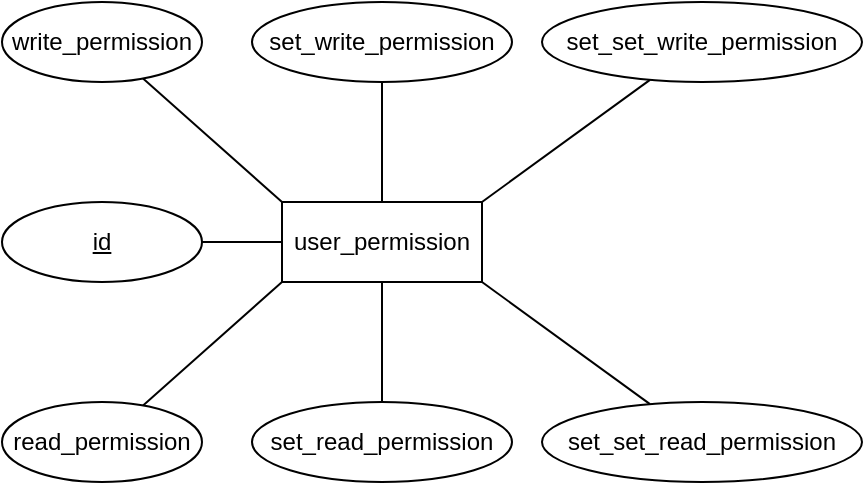 <mxfile>
    <diagram id="WZbkqMxAmHWfLidrMxEo" name="Page-1">
        <mxGraphModel dx="1200" dy="907" grid="1" gridSize="10" guides="1" tooltips="1" connect="1" arrows="1" fold="1" page="1" pageScale="1" pageWidth="850" pageHeight="1100" math="0" shadow="0">
            <root>
                <mxCell id="0"/>
                <mxCell id="1" parent="0"/>
                <mxCell id="2" value="user_permission" style="whiteSpace=wrap;html=1;align=center;" vertex="1" parent="1">
                    <mxGeometry x="240" y="280" width="100" height="40" as="geometry"/>
                </mxCell>
                <mxCell id="4" style="edgeStyle=none;html=1;entryX=0;entryY=0.5;entryDx=0;entryDy=0;endArrow=none;endFill=0;" edge="1" parent="1" source="3" target="2">
                    <mxGeometry relative="1" as="geometry"/>
                </mxCell>
                <mxCell id="3" value="id" style="ellipse;whiteSpace=wrap;html=1;align=center;fontStyle=4;" vertex="1" parent="1">
                    <mxGeometry x="100" y="280" width="100" height="40" as="geometry"/>
                </mxCell>
                <mxCell id="6" style="edgeStyle=none;html=1;entryX=0;entryY=0;entryDx=0;entryDy=0;endArrow=none;endFill=0;" edge="1" parent="1" source="5" target="2">
                    <mxGeometry relative="1" as="geometry"/>
                </mxCell>
                <mxCell id="5" value="write_permission" style="ellipse;whiteSpace=wrap;html=1;align=center;" vertex="1" parent="1">
                    <mxGeometry x="100" y="180" width="100" height="40" as="geometry"/>
                </mxCell>
                <mxCell id="8" style="edgeStyle=none;html=1;entryX=0.5;entryY=0;entryDx=0;entryDy=0;endArrow=none;endFill=0;" edge="1" parent="1" source="7" target="2">
                    <mxGeometry relative="1" as="geometry"/>
                </mxCell>
                <mxCell id="7" value="set_write_permission" style="ellipse;whiteSpace=wrap;html=1;align=center;" vertex="1" parent="1">
                    <mxGeometry x="225" y="180" width="130" height="40" as="geometry"/>
                </mxCell>
                <mxCell id="12" style="edgeStyle=none;html=1;entryX=1;entryY=0;entryDx=0;entryDy=0;endArrow=none;endFill=0;" edge="1" parent="1" source="10" target="2">
                    <mxGeometry relative="1" as="geometry"/>
                </mxCell>
                <mxCell id="10" value="set_set_write_permission" style="ellipse;whiteSpace=wrap;html=1;align=center;" vertex="1" parent="1">
                    <mxGeometry x="370" y="180" width="160" height="40" as="geometry"/>
                </mxCell>
                <mxCell id="14" style="edgeStyle=none;html=1;entryX=0;entryY=1;entryDx=0;entryDy=0;endArrow=none;endFill=0;" edge="1" parent="1" source="13" target="2">
                    <mxGeometry relative="1" as="geometry"/>
                </mxCell>
                <mxCell id="13" value="read_permission" style="ellipse;whiteSpace=wrap;html=1;align=center;" vertex="1" parent="1">
                    <mxGeometry x="100" y="380" width="100" height="40" as="geometry"/>
                </mxCell>
                <mxCell id="16" style="edgeStyle=none;html=1;entryX=0.5;entryY=1;entryDx=0;entryDy=0;endArrow=none;endFill=0;" edge="1" parent="1" source="15" target="2">
                    <mxGeometry relative="1" as="geometry"/>
                </mxCell>
                <mxCell id="15" value="set_read_permission" style="ellipse;whiteSpace=wrap;html=1;align=center;" vertex="1" parent="1">
                    <mxGeometry x="225" y="380" width="130" height="40" as="geometry"/>
                </mxCell>
                <mxCell id="18" style="edgeStyle=none;html=1;entryX=1;entryY=1;entryDx=0;entryDy=0;endArrow=none;endFill=0;" edge="1" parent="1" source="17" target="2">
                    <mxGeometry relative="1" as="geometry"/>
                </mxCell>
                <mxCell id="17" value="set_set_read_permission" style="ellipse;whiteSpace=wrap;html=1;align=center;" vertex="1" parent="1">
                    <mxGeometry x="370" y="380" width="160" height="40" as="geometry"/>
                </mxCell>
            </root>
        </mxGraphModel>
    </diagram>
</mxfile>